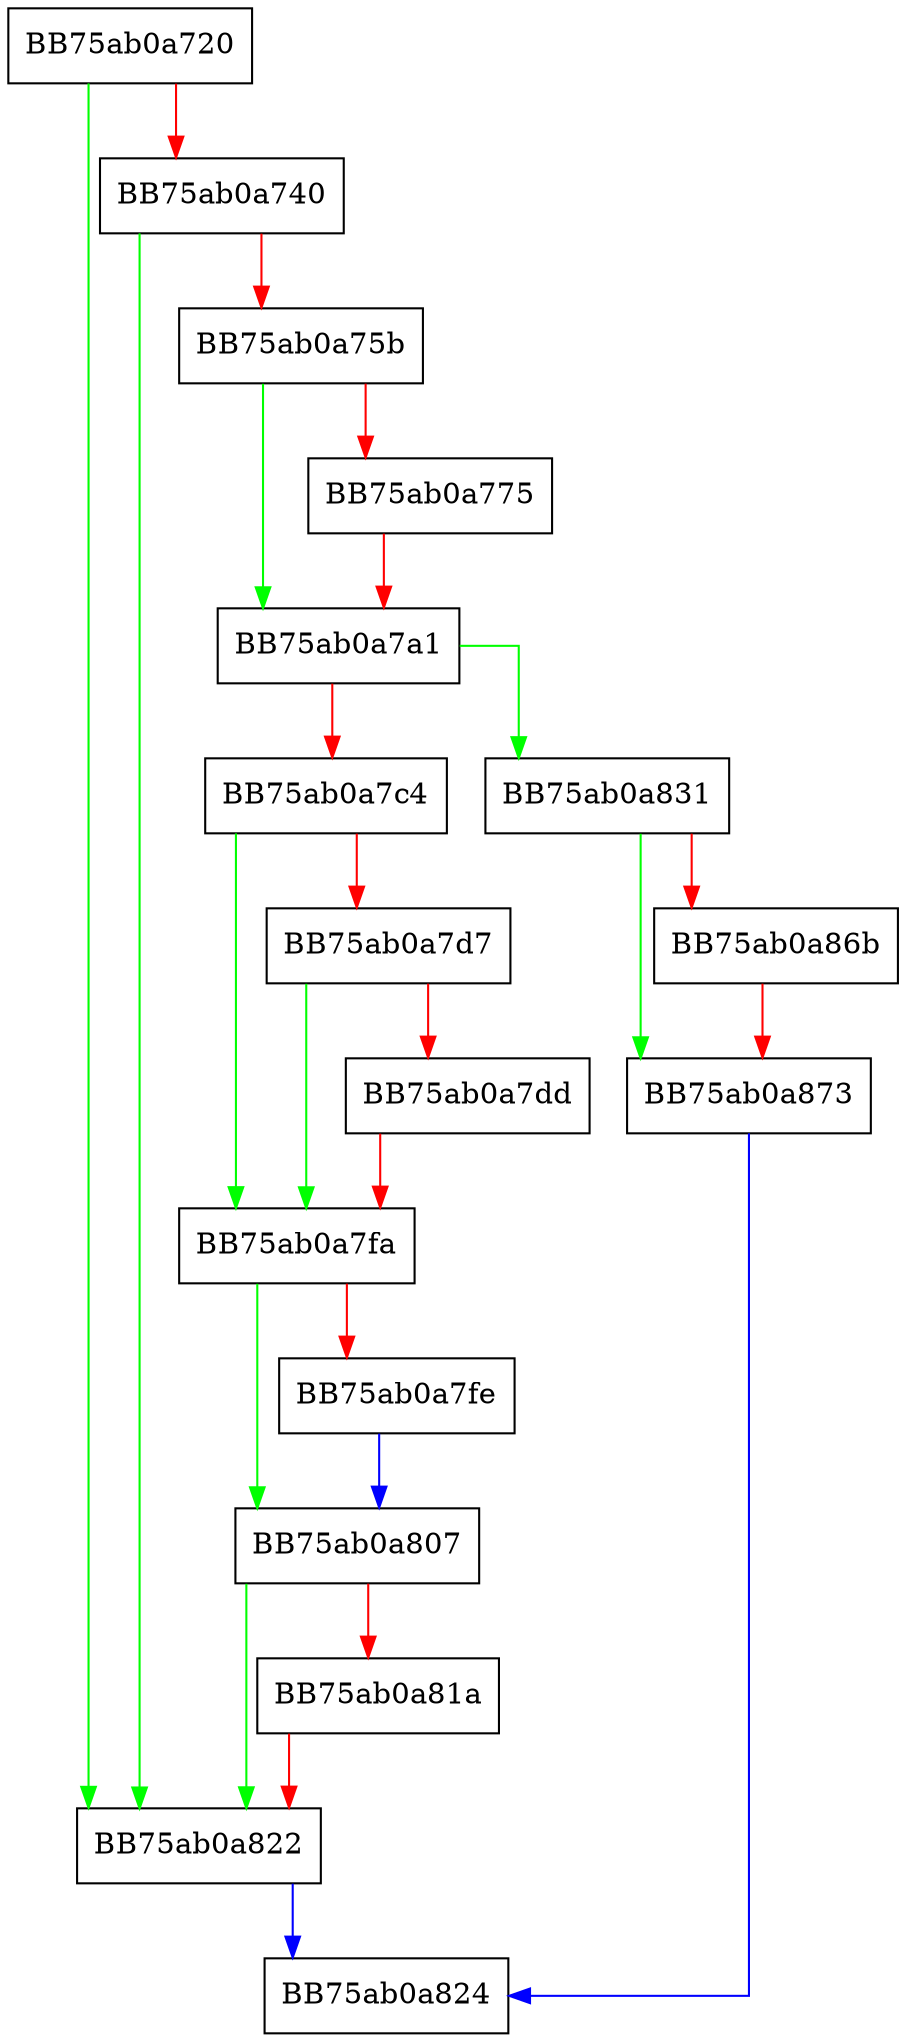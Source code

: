 digraph GetRegValueType {
  node [shape="box"];
  graph [splines=ortho];
  BB75ab0a720 -> BB75ab0a822 [color="green"];
  BB75ab0a720 -> BB75ab0a740 [color="red"];
  BB75ab0a740 -> BB75ab0a822 [color="green"];
  BB75ab0a740 -> BB75ab0a75b [color="red"];
  BB75ab0a75b -> BB75ab0a7a1 [color="green"];
  BB75ab0a75b -> BB75ab0a775 [color="red"];
  BB75ab0a775 -> BB75ab0a7a1 [color="red"];
  BB75ab0a7a1 -> BB75ab0a831 [color="green"];
  BB75ab0a7a1 -> BB75ab0a7c4 [color="red"];
  BB75ab0a7c4 -> BB75ab0a7fa [color="green"];
  BB75ab0a7c4 -> BB75ab0a7d7 [color="red"];
  BB75ab0a7d7 -> BB75ab0a7fa [color="green"];
  BB75ab0a7d7 -> BB75ab0a7dd [color="red"];
  BB75ab0a7dd -> BB75ab0a7fa [color="red"];
  BB75ab0a7fa -> BB75ab0a807 [color="green"];
  BB75ab0a7fa -> BB75ab0a7fe [color="red"];
  BB75ab0a7fe -> BB75ab0a807 [color="blue"];
  BB75ab0a807 -> BB75ab0a822 [color="green"];
  BB75ab0a807 -> BB75ab0a81a [color="red"];
  BB75ab0a81a -> BB75ab0a822 [color="red"];
  BB75ab0a822 -> BB75ab0a824 [color="blue"];
  BB75ab0a831 -> BB75ab0a873 [color="green"];
  BB75ab0a831 -> BB75ab0a86b [color="red"];
  BB75ab0a86b -> BB75ab0a873 [color="red"];
  BB75ab0a873 -> BB75ab0a824 [color="blue"];
}